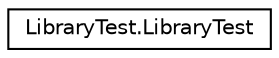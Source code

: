 digraph "Graphical Class Hierarchy"
{
  edge [fontname="Helvetica",fontsize="10",labelfontname="Helvetica",labelfontsize="10"];
  node [fontname="Helvetica",fontsize="10",shape=record];
  rankdir="LR";
  Node1 [label="LibraryTest.LibraryTest",height=0.2,width=0.4,color="black", fillcolor="white", style="filled",URL="$classLibraryTest_1_1LibraryTest.html"];
}
